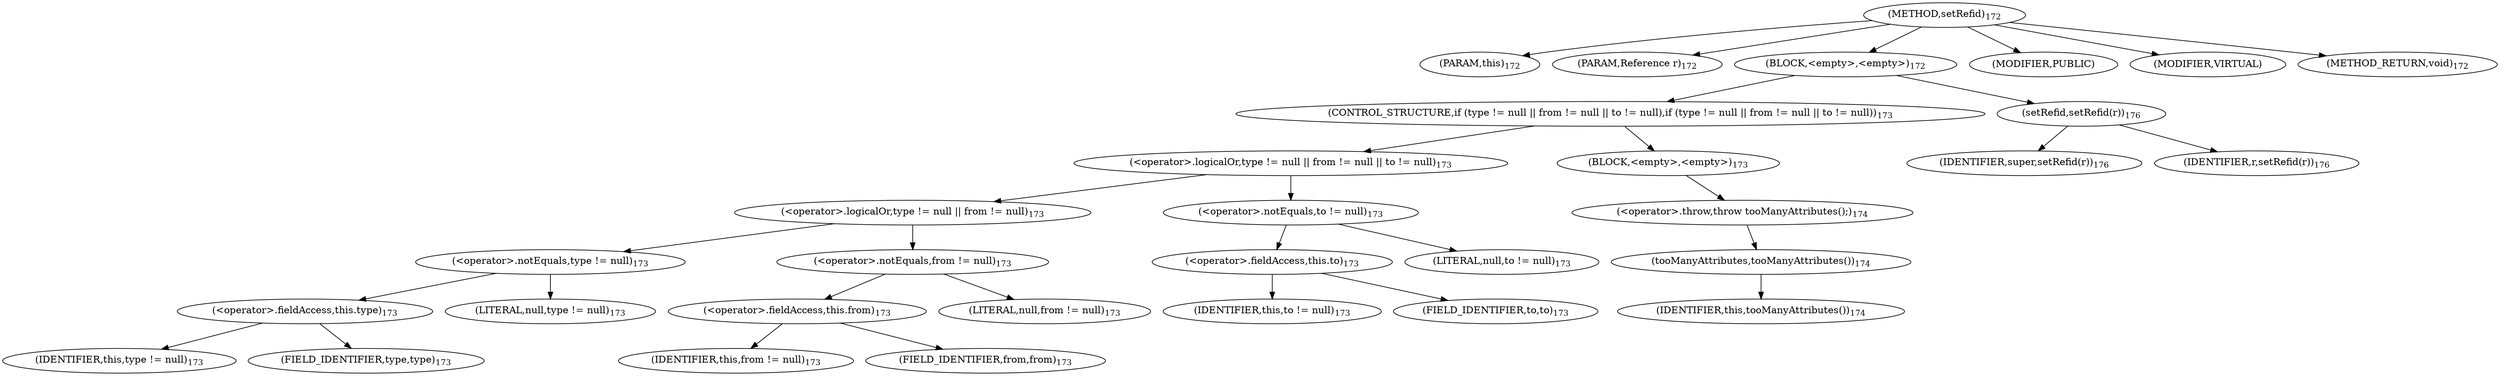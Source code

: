 digraph "setRefid" {  
"227" [label = <(METHOD,setRefid)<SUB>172</SUB>> ]
"38" [label = <(PARAM,this)<SUB>172</SUB>> ]
"228" [label = <(PARAM,Reference r)<SUB>172</SUB>> ]
"229" [label = <(BLOCK,&lt;empty&gt;,&lt;empty&gt;)<SUB>172</SUB>> ]
"230" [label = <(CONTROL_STRUCTURE,if (type != null || from != null || to != null),if (type != null || from != null || to != null))<SUB>173</SUB>> ]
"231" [label = <(&lt;operator&gt;.logicalOr,type != null || from != null || to != null)<SUB>173</SUB>> ]
"232" [label = <(&lt;operator&gt;.logicalOr,type != null || from != null)<SUB>173</SUB>> ]
"233" [label = <(&lt;operator&gt;.notEquals,type != null)<SUB>173</SUB>> ]
"234" [label = <(&lt;operator&gt;.fieldAccess,this.type)<SUB>173</SUB>> ]
"235" [label = <(IDENTIFIER,this,type != null)<SUB>173</SUB>> ]
"236" [label = <(FIELD_IDENTIFIER,type,type)<SUB>173</SUB>> ]
"237" [label = <(LITERAL,null,type != null)<SUB>173</SUB>> ]
"238" [label = <(&lt;operator&gt;.notEquals,from != null)<SUB>173</SUB>> ]
"239" [label = <(&lt;operator&gt;.fieldAccess,this.from)<SUB>173</SUB>> ]
"240" [label = <(IDENTIFIER,this,from != null)<SUB>173</SUB>> ]
"241" [label = <(FIELD_IDENTIFIER,from,from)<SUB>173</SUB>> ]
"242" [label = <(LITERAL,null,from != null)<SUB>173</SUB>> ]
"243" [label = <(&lt;operator&gt;.notEquals,to != null)<SUB>173</SUB>> ]
"244" [label = <(&lt;operator&gt;.fieldAccess,this.to)<SUB>173</SUB>> ]
"245" [label = <(IDENTIFIER,this,to != null)<SUB>173</SUB>> ]
"246" [label = <(FIELD_IDENTIFIER,to,to)<SUB>173</SUB>> ]
"247" [label = <(LITERAL,null,to != null)<SUB>173</SUB>> ]
"248" [label = <(BLOCK,&lt;empty&gt;,&lt;empty&gt;)<SUB>173</SUB>> ]
"249" [label = <(&lt;operator&gt;.throw,throw tooManyAttributes();)<SUB>174</SUB>> ]
"250" [label = <(tooManyAttributes,tooManyAttributes())<SUB>174</SUB>> ]
"37" [label = <(IDENTIFIER,this,tooManyAttributes())<SUB>174</SUB>> ]
"251" [label = <(setRefid,setRefid(r))<SUB>176</SUB>> ]
"252" [label = <(IDENTIFIER,super,setRefid(r))<SUB>176</SUB>> ]
"253" [label = <(IDENTIFIER,r,setRefid(r))<SUB>176</SUB>> ]
"254" [label = <(MODIFIER,PUBLIC)> ]
"255" [label = <(MODIFIER,VIRTUAL)> ]
"256" [label = <(METHOD_RETURN,void)<SUB>172</SUB>> ]
  "227" -> "38" 
  "227" -> "228" 
  "227" -> "229" 
  "227" -> "254" 
  "227" -> "255" 
  "227" -> "256" 
  "229" -> "230" 
  "229" -> "251" 
  "230" -> "231" 
  "230" -> "248" 
  "231" -> "232" 
  "231" -> "243" 
  "232" -> "233" 
  "232" -> "238" 
  "233" -> "234" 
  "233" -> "237" 
  "234" -> "235" 
  "234" -> "236" 
  "238" -> "239" 
  "238" -> "242" 
  "239" -> "240" 
  "239" -> "241" 
  "243" -> "244" 
  "243" -> "247" 
  "244" -> "245" 
  "244" -> "246" 
  "248" -> "249" 
  "249" -> "250" 
  "250" -> "37" 
  "251" -> "252" 
  "251" -> "253" 
}
